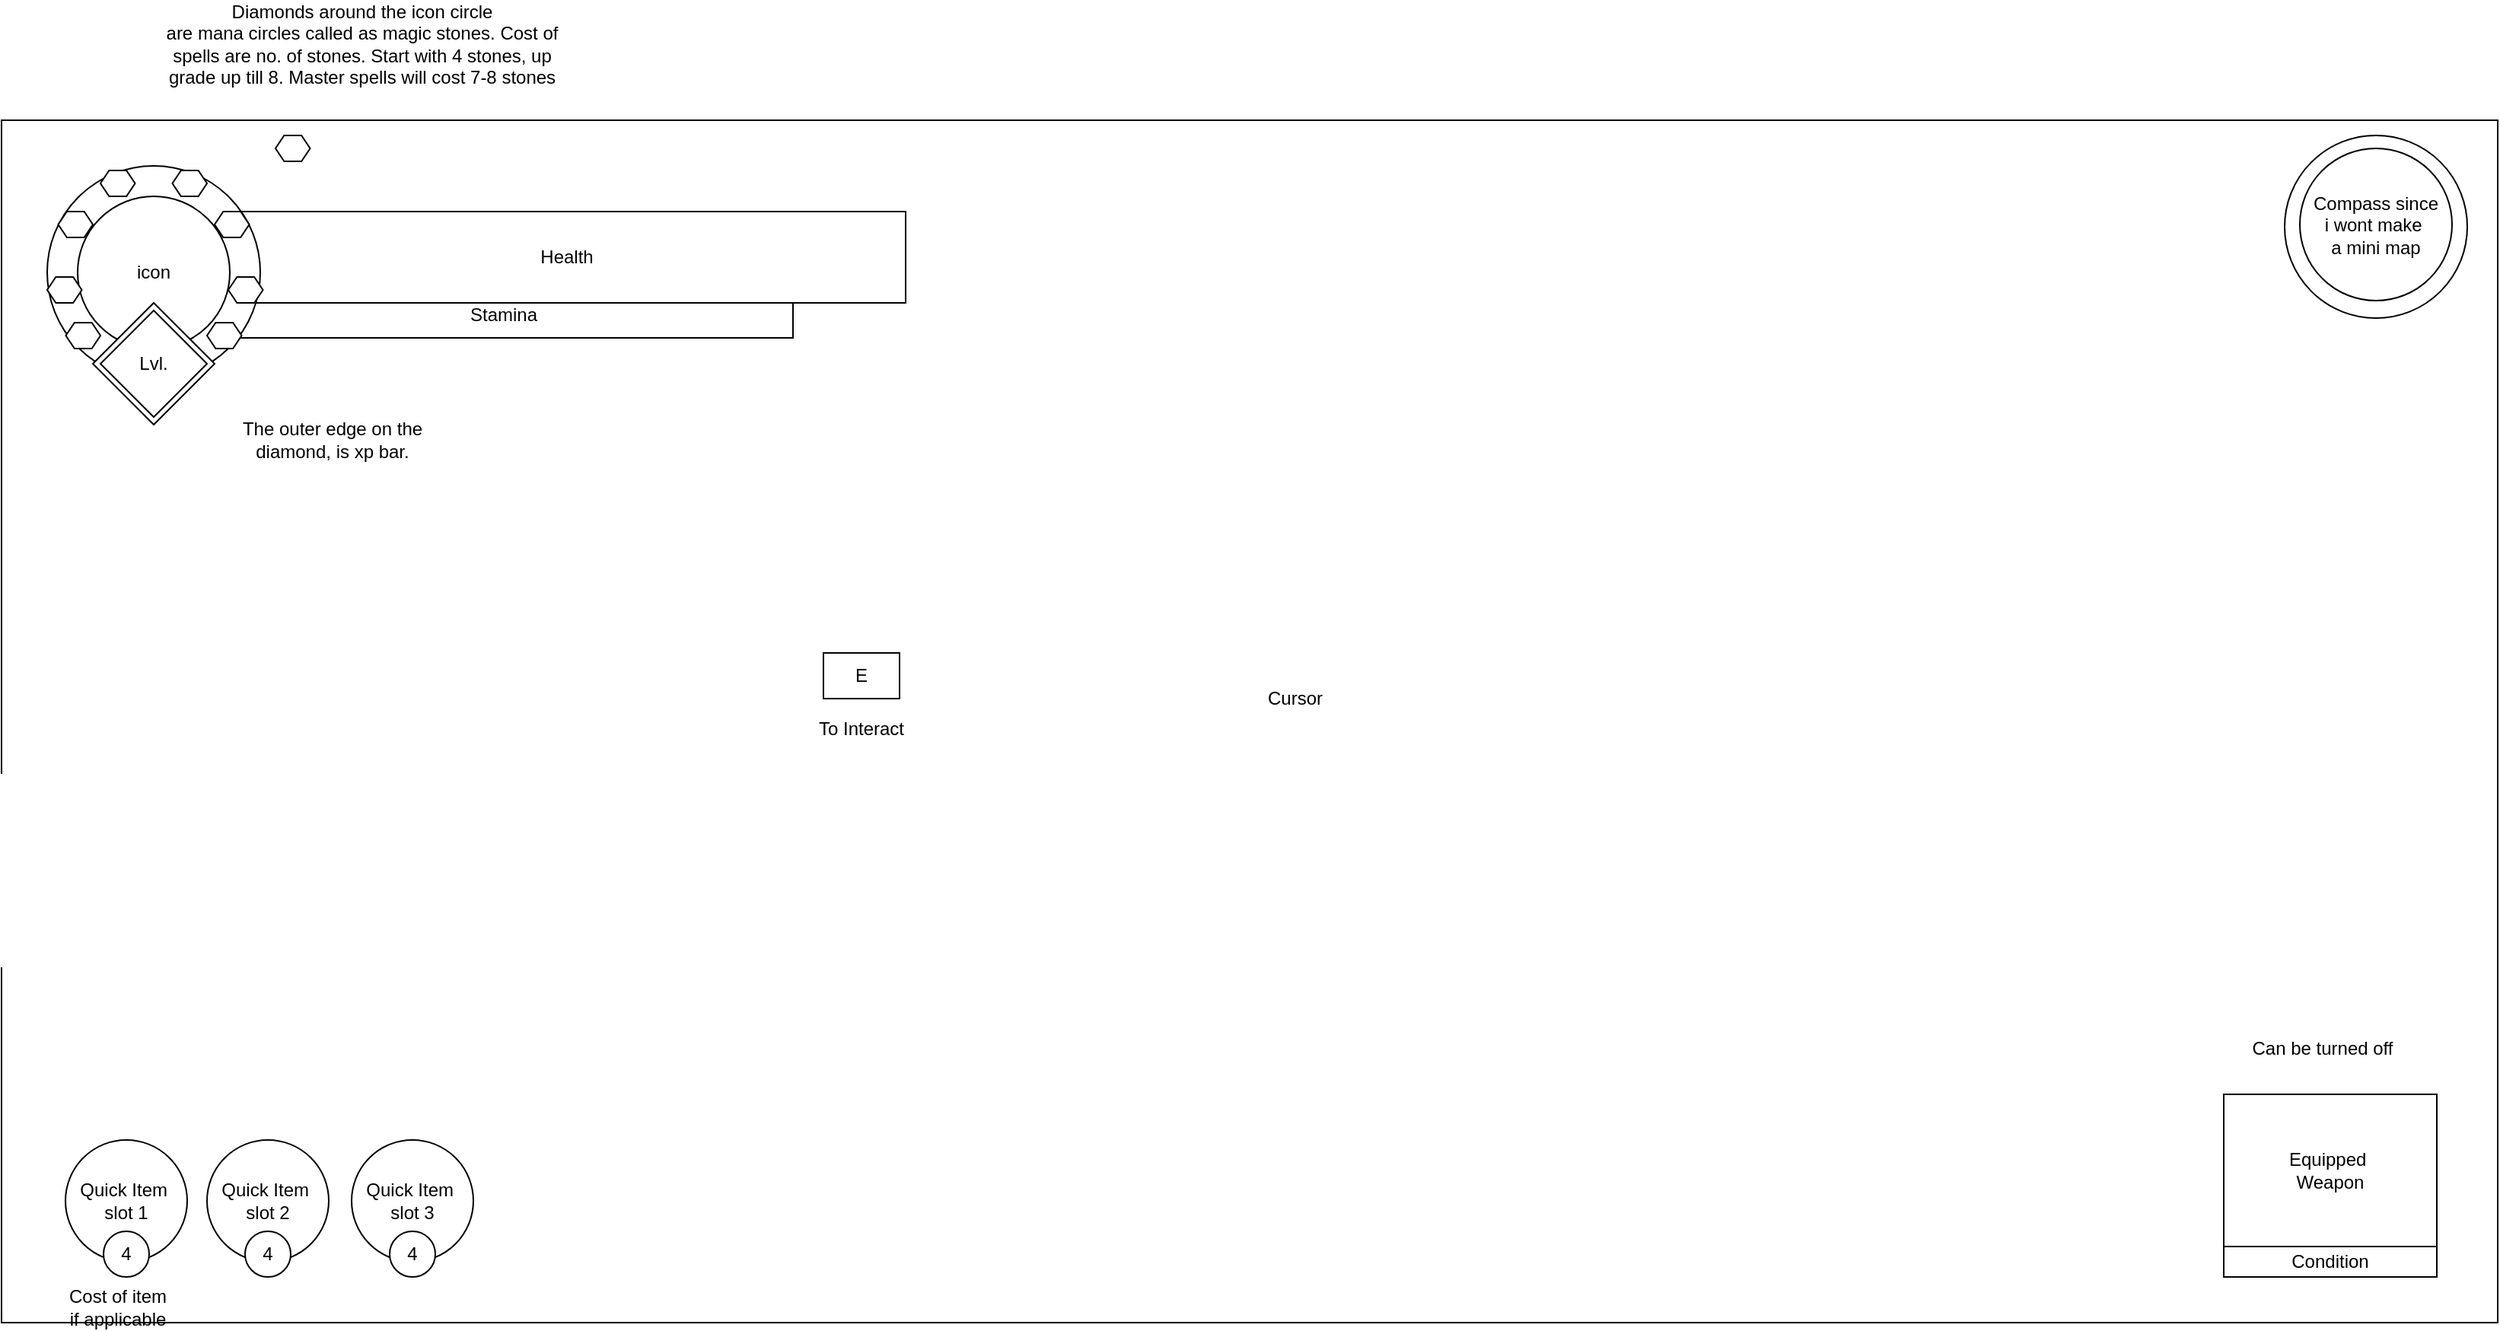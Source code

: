 <mxfile version="13.0.0" type="device"><diagram id="Mr6TQ_UAHHNbkV4ggPD4" name="Page-1"><mxGraphModel dx="1663" dy="913" grid="1" gridSize="10" guides="1" tooltips="1" connect="1" arrows="1" fold="1" page="1" pageScale="1" pageWidth="850" pageHeight="1100" math="0" shadow="0"><root><mxCell id="0"/><mxCell id="1" parent="0"/><mxCell id="5lBBJ4-NbY4kr4-ogJh3-1" value="" style="rounded=0;whiteSpace=wrap;html=1;" vertex="1" parent="1"><mxGeometry x="210" y="160" width="1640" height="790" as="geometry"/></mxCell><mxCell id="5lBBJ4-NbY4kr4-ogJh3-4" value="Stamina" style="rounded=0;whiteSpace=wrap;html=1;" vertex="1" parent="1"><mxGeometry x="350" y="273" width="380" height="30" as="geometry"/></mxCell><mxCell id="5lBBJ4-NbY4kr4-ogJh3-14" value="" style="shape=hexagon;perimeter=hexagonPerimeter2;whiteSpace=wrap;html=1;" vertex="1" parent="1"><mxGeometry x="390" y="170" width="22.75" height="17" as="geometry"/></mxCell><mxCell id="5lBBJ4-NbY4kr4-ogJh3-19" value="The outer edge on the diamond, is xp bar." style="text;html=1;strokeColor=none;fillColor=none;align=center;verticalAlign=middle;whiteSpace=wrap;rounded=0;" vertex="1" parent="1"><mxGeometry x="345" y="350" width="165" height="40" as="geometry"/></mxCell><mxCell id="5lBBJ4-NbY4kr4-ogJh3-3" value="Health" style="rounded=0;whiteSpace=wrap;html=1;" vertex="1" parent="1"><mxGeometry x="359" y="220" width="445" height="60" as="geometry"/></mxCell><mxCell id="5lBBJ4-NbY4kr4-ogJh3-2" value="" style="ellipse;whiteSpace=wrap;html=1;aspect=fixed;" vertex="1" parent="1"><mxGeometry x="240" y="190" width="140" height="140" as="geometry"/></mxCell><mxCell id="5lBBJ4-NbY4kr4-ogJh3-11" value="" style="shape=hexagon;perimeter=hexagonPerimeter2;whiteSpace=wrap;html=1;" vertex="1" parent="1"><mxGeometry x="322.25" y="193" width="22.75" height="17" as="geometry"/></mxCell><mxCell id="5lBBJ4-NbY4kr4-ogJh3-5" value="icon" style="ellipse;whiteSpace=wrap;html=1;aspect=fixed;" vertex="1" parent="1"><mxGeometry x="260" y="210" width="100" height="100" as="geometry"/></mxCell><mxCell id="5lBBJ4-NbY4kr4-ogJh3-17" value="" style="rhombus;whiteSpace=wrap;html=1;" vertex="1" parent="1"><mxGeometry x="270" y="280" width="80" height="80" as="geometry"/></mxCell><mxCell id="5lBBJ4-NbY4kr4-ogJh3-18" value="Lvl." style="rhombus;whiteSpace=wrap;html=1;" vertex="1" parent="1"><mxGeometry x="275" y="285" width="70" height="70" as="geometry"/></mxCell><mxCell id="5lBBJ4-NbY4kr4-ogJh3-20" value="" style="shape=hexagon;perimeter=hexagonPerimeter2;whiteSpace=wrap;html=1;" vertex="1" parent="1"><mxGeometry x="275" y="193" width="22.75" height="17" as="geometry"/></mxCell><mxCell id="5lBBJ4-NbY4kr4-ogJh3-21" value="" style="shape=hexagon;perimeter=hexagonPerimeter2;whiteSpace=wrap;html=1;" vertex="1" parent="1"><mxGeometry x="247.25" y="220" width="22.75" height="17" as="geometry"/></mxCell><mxCell id="5lBBJ4-NbY4kr4-ogJh3-22" value="" style="shape=hexagon;perimeter=hexagonPerimeter2;whiteSpace=wrap;html=1;" vertex="1" parent="1"><mxGeometry x="240" y="263" width="22.75" height="17" as="geometry"/></mxCell><mxCell id="5lBBJ4-NbY4kr4-ogJh3-23" value="" style="shape=hexagon;perimeter=hexagonPerimeter2;whiteSpace=wrap;html=1;" vertex="1" parent="1"><mxGeometry x="350" y="220" width="22.75" height="17" as="geometry"/></mxCell><mxCell id="5lBBJ4-NbY4kr4-ogJh3-24" value="" style="shape=hexagon;perimeter=hexagonPerimeter2;whiteSpace=wrap;html=1;" vertex="1" parent="1"><mxGeometry x="359" y="263" width="22.75" height="17" as="geometry"/></mxCell><mxCell id="5lBBJ4-NbY4kr4-ogJh3-25" value="" style="shape=hexagon;perimeter=hexagonPerimeter2;whiteSpace=wrap;html=1;" vertex="1" parent="1"><mxGeometry x="345" y="293" width="22.75" height="17" as="geometry"/></mxCell><mxCell id="5lBBJ4-NbY4kr4-ogJh3-26" value="" style="shape=hexagon;perimeter=hexagonPerimeter2;whiteSpace=wrap;html=1;" vertex="1" parent="1"><mxGeometry x="252.25" y="293" width="22.75" height="17" as="geometry"/></mxCell><mxCell id="5lBBJ4-NbY4kr4-ogJh3-27" value="Diamonds around the icon circle&lt;br&gt;are mana circles called as magic stones. Cost of spells are no. of stones. Start with 4 stones, up grade up till 8. Master spells will cost 7-8 stones" style="text;html=1;strokeColor=none;fillColor=none;align=center;verticalAlign=middle;whiteSpace=wrap;rounded=0;" vertex="1" parent="1"><mxGeometry x="314" y="90" width="266" height="40" as="geometry"/></mxCell><mxCell id="5lBBJ4-NbY4kr4-ogJh3-28" value="E" style="rounded=0;whiteSpace=wrap;html=1;" vertex="1" parent="1"><mxGeometry x="750" y="510" width="50" height="30" as="geometry"/></mxCell><mxCell id="5lBBJ4-NbY4kr4-ogJh3-29" value="To Interact" style="text;html=1;strokeColor=none;fillColor=none;align=center;verticalAlign=middle;whiteSpace=wrap;rounded=0;" vertex="1" parent="1"><mxGeometry x="732" y="550" width="86" height="20" as="geometry"/></mxCell><mxCell id="5lBBJ4-NbY4kr4-ogJh3-30" value="Cursor" style="text;html=1;strokeColor=none;fillColor=none;align=center;verticalAlign=middle;whiteSpace=wrap;rounded=0;" vertex="1" parent="1"><mxGeometry x="1040" y="530" width="40" height="20" as="geometry"/></mxCell><mxCell id="5lBBJ4-NbY4kr4-ogJh3-31" value="" style="ellipse;whiteSpace=wrap;html=1;aspect=fixed;" vertex="1" parent="1"><mxGeometry x="1710" y="170" width="120" height="120" as="geometry"/></mxCell><mxCell id="5lBBJ4-NbY4kr4-ogJh3-32" value="Compass since&lt;br&gt;i wont make&amp;nbsp;&lt;br&gt;a mini map" style="ellipse;whiteSpace=wrap;html=1;aspect=fixed;" vertex="1" parent="1"><mxGeometry x="1720" y="178.5" width="100" height="100" as="geometry"/></mxCell><mxCell id="5lBBJ4-NbY4kr4-ogJh3-33" value="Quick Item&amp;nbsp;&lt;br&gt;slot 1" style="ellipse;whiteSpace=wrap;html=1;aspect=fixed;" vertex="1" parent="1"><mxGeometry x="252" y="830" width="80" height="80" as="geometry"/></mxCell><mxCell id="5lBBJ4-NbY4kr4-ogJh3-34" value="Quick Item&amp;nbsp;&lt;br&gt;slot 2" style="ellipse;whiteSpace=wrap;html=1;aspect=fixed;" vertex="1" parent="1"><mxGeometry x="345" y="830" width="80" height="80" as="geometry"/></mxCell><mxCell id="5lBBJ4-NbY4kr4-ogJh3-35" value="Quick Item&amp;nbsp;&lt;br&gt;slot 3" style="ellipse;whiteSpace=wrap;html=1;aspect=fixed;" vertex="1" parent="1"><mxGeometry x="440" y="830" width="80" height="80" as="geometry"/></mxCell><mxCell id="5lBBJ4-NbY4kr4-ogJh3-36" value="4" style="ellipse;whiteSpace=wrap;html=1;aspect=fixed;" vertex="1" parent="1"><mxGeometry x="277" y="890" width="30" height="30" as="geometry"/></mxCell><mxCell id="5lBBJ4-NbY4kr4-ogJh3-37" value="Cost of item&lt;br&gt;if applicable" style="text;html=1;strokeColor=none;fillColor=none;align=center;verticalAlign=middle;whiteSpace=wrap;rounded=0;" vertex="1" parent="1"><mxGeometry x="243.88" y="930" width="85" height="20" as="geometry"/></mxCell><mxCell id="5lBBJ4-NbY4kr4-ogJh3-38" value="4" style="ellipse;whiteSpace=wrap;html=1;aspect=fixed;" vertex="1" parent="1"><mxGeometry x="370" y="890" width="30" height="30" as="geometry"/></mxCell><mxCell id="5lBBJ4-NbY4kr4-ogJh3-39" value="4" style="ellipse;whiteSpace=wrap;html=1;aspect=fixed;" vertex="1" parent="1"><mxGeometry x="465" y="890" width="30" height="30" as="geometry"/></mxCell><mxCell id="5lBBJ4-NbY4kr4-ogJh3-42" value="Condition" style="rounded=0;whiteSpace=wrap;html=1;" vertex="1" parent="1"><mxGeometry x="1670" y="900" width="140" height="20" as="geometry"/></mxCell><mxCell id="5lBBJ4-NbY4kr4-ogJh3-43" value="Equipped&amp;nbsp;&lt;br&gt;Weapon" style="rounded=0;whiteSpace=wrap;html=1;" vertex="1" parent="1"><mxGeometry x="1670" y="800" width="140" height="100" as="geometry"/></mxCell><mxCell id="5lBBJ4-NbY4kr4-ogJh3-44" value="Can be turned off" style="text;html=1;strokeColor=none;fillColor=none;align=center;verticalAlign=middle;whiteSpace=wrap;rounded=0;" vertex="1" parent="1"><mxGeometry x="1660" y="740" width="150" height="60" as="geometry"/></mxCell></root></mxGraphModel></diagram></mxfile>